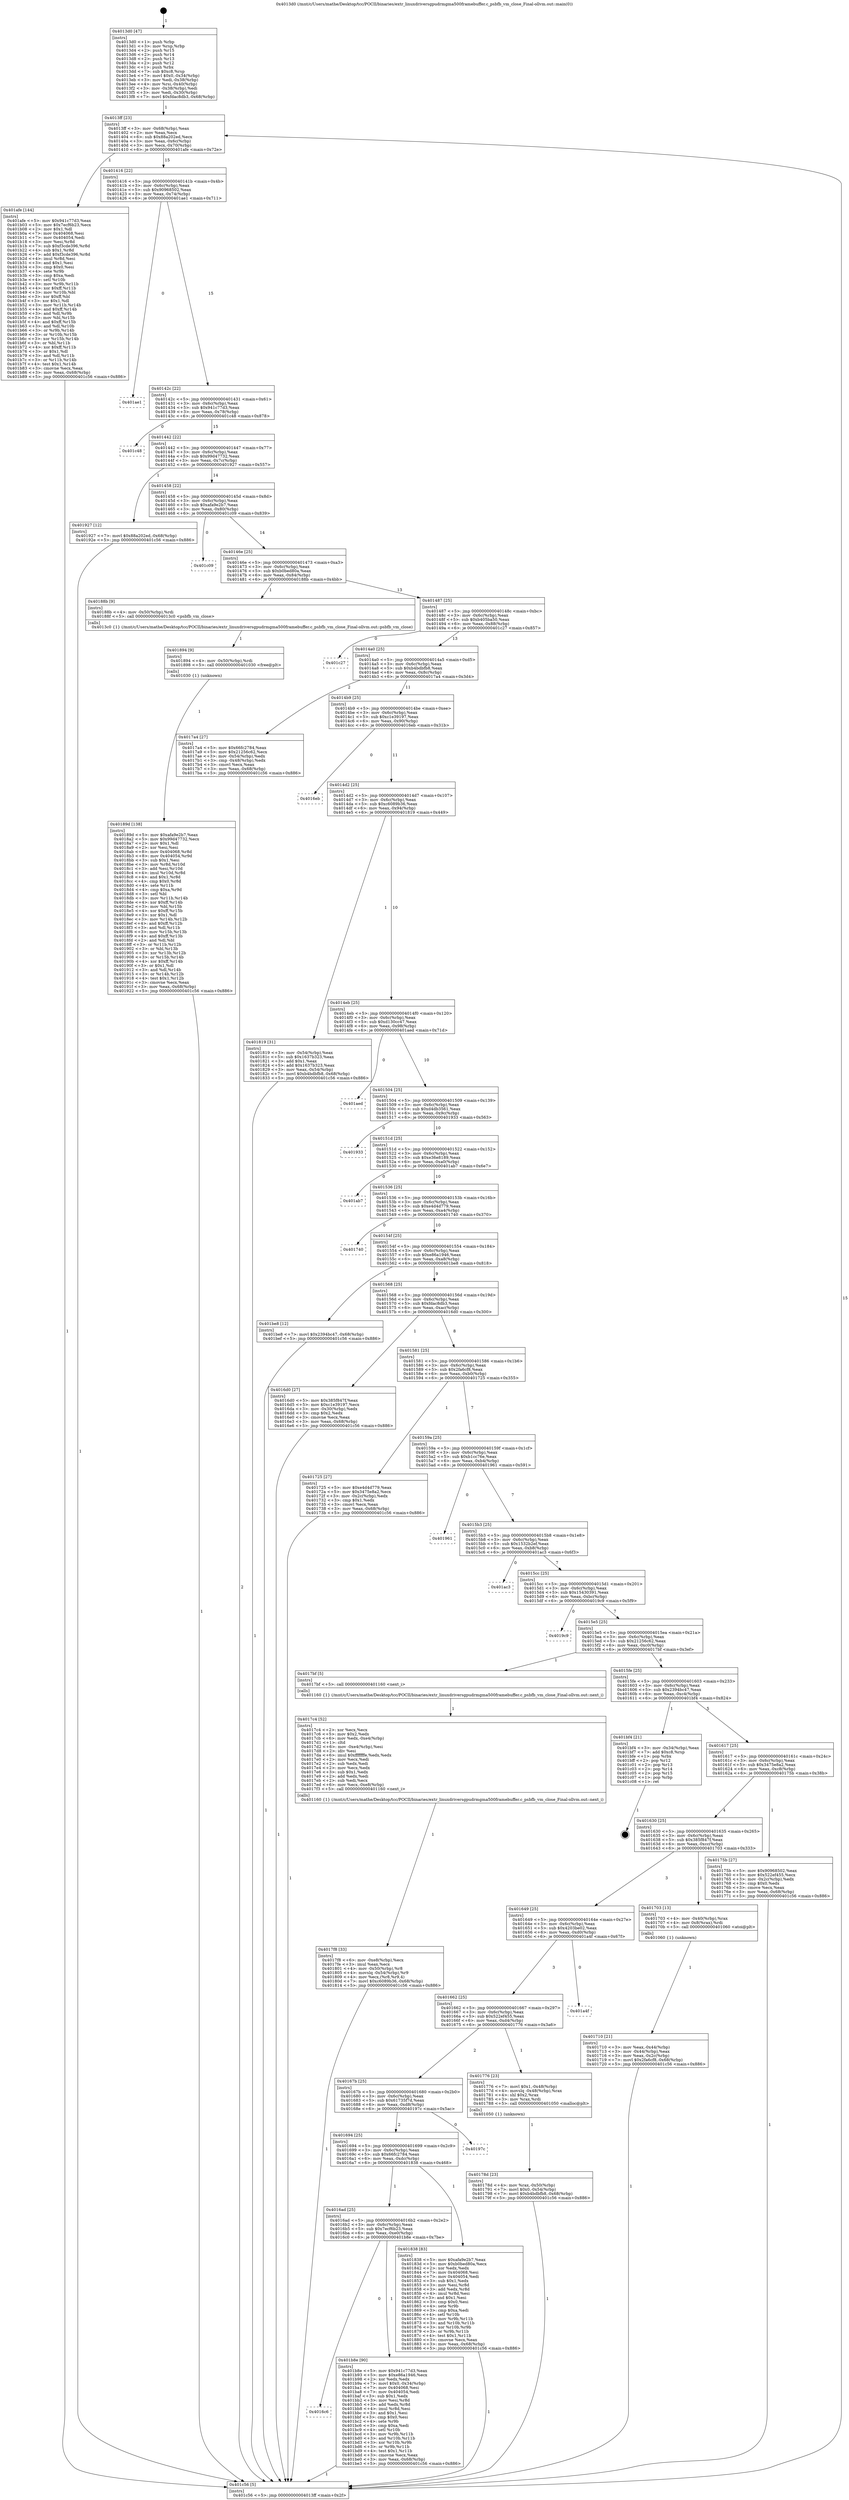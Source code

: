 digraph "0x4013d0" {
  label = "0x4013d0 (/mnt/c/Users/mathe/Desktop/tcc/POCII/binaries/extr_linuxdriversgpudrmgma500framebuffer.c_psbfb_vm_close_Final-ollvm.out::main(0))"
  labelloc = "t"
  node[shape=record]

  Entry [label="",width=0.3,height=0.3,shape=circle,fillcolor=black,style=filled]
  "0x4013ff" [label="{
     0x4013ff [23]\l
     | [instrs]\l
     &nbsp;&nbsp;0x4013ff \<+3\>: mov -0x68(%rbp),%eax\l
     &nbsp;&nbsp;0x401402 \<+2\>: mov %eax,%ecx\l
     &nbsp;&nbsp;0x401404 \<+6\>: sub $0x88a202ed,%ecx\l
     &nbsp;&nbsp;0x40140a \<+3\>: mov %eax,-0x6c(%rbp)\l
     &nbsp;&nbsp;0x40140d \<+3\>: mov %ecx,-0x70(%rbp)\l
     &nbsp;&nbsp;0x401410 \<+6\>: je 0000000000401afe \<main+0x72e\>\l
  }"]
  "0x401afe" [label="{
     0x401afe [144]\l
     | [instrs]\l
     &nbsp;&nbsp;0x401afe \<+5\>: mov $0x941c77d3,%eax\l
     &nbsp;&nbsp;0x401b03 \<+5\>: mov $0x7ecf6b23,%ecx\l
     &nbsp;&nbsp;0x401b08 \<+2\>: mov $0x1,%dl\l
     &nbsp;&nbsp;0x401b0a \<+7\>: mov 0x404068,%esi\l
     &nbsp;&nbsp;0x401b11 \<+7\>: mov 0x404054,%edi\l
     &nbsp;&nbsp;0x401b18 \<+3\>: mov %esi,%r8d\l
     &nbsp;&nbsp;0x401b1b \<+7\>: sub $0xf3cde396,%r8d\l
     &nbsp;&nbsp;0x401b22 \<+4\>: sub $0x1,%r8d\l
     &nbsp;&nbsp;0x401b26 \<+7\>: add $0xf3cde396,%r8d\l
     &nbsp;&nbsp;0x401b2d \<+4\>: imul %r8d,%esi\l
     &nbsp;&nbsp;0x401b31 \<+3\>: and $0x1,%esi\l
     &nbsp;&nbsp;0x401b34 \<+3\>: cmp $0x0,%esi\l
     &nbsp;&nbsp;0x401b37 \<+4\>: sete %r9b\l
     &nbsp;&nbsp;0x401b3b \<+3\>: cmp $0xa,%edi\l
     &nbsp;&nbsp;0x401b3e \<+4\>: setl %r10b\l
     &nbsp;&nbsp;0x401b42 \<+3\>: mov %r9b,%r11b\l
     &nbsp;&nbsp;0x401b45 \<+4\>: xor $0xff,%r11b\l
     &nbsp;&nbsp;0x401b49 \<+3\>: mov %r10b,%bl\l
     &nbsp;&nbsp;0x401b4c \<+3\>: xor $0xff,%bl\l
     &nbsp;&nbsp;0x401b4f \<+3\>: xor $0x1,%dl\l
     &nbsp;&nbsp;0x401b52 \<+3\>: mov %r11b,%r14b\l
     &nbsp;&nbsp;0x401b55 \<+4\>: and $0xff,%r14b\l
     &nbsp;&nbsp;0x401b59 \<+3\>: and %dl,%r9b\l
     &nbsp;&nbsp;0x401b5c \<+3\>: mov %bl,%r15b\l
     &nbsp;&nbsp;0x401b5f \<+4\>: and $0xff,%r15b\l
     &nbsp;&nbsp;0x401b63 \<+3\>: and %dl,%r10b\l
     &nbsp;&nbsp;0x401b66 \<+3\>: or %r9b,%r14b\l
     &nbsp;&nbsp;0x401b69 \<+3\>: or %r10b,%r15b\l
     &nbsp;&nbsp;0x401b6c \<+3\>: xor %r15b,%r14b\l
     &nbsp;&nbsp;0x401b6f \<+3\>: or %bl,%r11b\l
     &nbsp;&nbsp;0x401b72 \<+4\>: xor $0xff,%r11b\l
     &nbsp;&nbsp;0x401b76 \<+3\>: or $0x1,%dl\l
     &nbsp;&nbsp;0x401b79 \<+3\>: and %dl,%r11b\l
     &nbsp;&nbsp;0x401b7c \<+3\>: or %r11b,%r14b\l
     &nbsp;&nbsp;0x401b7f \<+4\>: test $0x1,%r14b\l
     &nbsp;&nbsp;0x401b83 \<+3\>: cmovne %ecx,%eax\l
     &nbsp;&nbsp;0x401b86 \<+3\>: mov %eax,-0x68(%rbp)\l
     &nbsp;&nbsp;0x401b89 \<+5\>: jmp 0000000000401c56 \<main+0x886\>\l
  }"]
  "0x401416" [label="{
     0x401416 [22]\l
     | [instrs]\l
     &nbsp;&nbsp;0x401416 \<+5\>: jmp 000000000040141b \<main+0x4b\>\l
     &nbsp;&nbsp;0x40141b \<+3\>: mov -0x6c(%rbp),%eax\l
     &nbsp;&nbsp;0x40141e \<+5\>: sub $0x90968502,%eax\l
     &nbsp;&nbsp;0x401423 \<+3\>: mov %eax,-0x74(%rbp)\l
     &nbsp;&nbsp;0x401426 \<+6\>: je 0000000000401ae1 \<main+0x711\>\l
  }"]
  Exit [label="",width=0.3,height=0.3,shape=circle,fillcolor=black,style=filled,peripheries=2]
  "0x401ae1" [label="{
     0x401ae1\l
  }", style=dashed]
  "0x40142c" [label="{
     0x40142c [22]\l
     | [instrs]\l
     &nbsp;&nbsp;0x40142c \<+5\>: jmp 0000000000401431 \<main+0x61\>\l
     &nbsp;&nbsp;0x401431 \<+3\>: mov -0x6c(%rbp),%eax\l
     &nbsp;&nbsp;0x401434 \<+5\>: sub $0x941c77d3,%eax\l
     &nbsp;&nbsp;0x401439 \<+3\>: mov %eax,-0x78(%rbp)\l
     &nbsp;&nbsp;0x40143c \<+6\>: je 0000000000401c48 \<main+0x878\>\l
  }"]
  "0x4016c6" [label="{
     0x4016c6\l
  }", style=dashed]
  "0x401c48" [label="{
     0x401c48\l
  }", style=dashed]
  "0x401442" [label="{
     0x401442 [22]\l
     | [instrs]\l
     &nbsp;&nbsp;0x401442 \<+5\>: jmp 0000000000401447 \<main+0x77\>\l
     &nbsp;&nbsp;0x401447 \<+3\>: mov -0x6c(%rbp),%eax\l
     &nbsp;&nbsp;0x40144a \<+5\>: sub $0x99d47732,%eax\l
     &nbsp;&nbsp;0x40144f \<+3\>: mov %eax,-0x7c(%rbp)\l
     &nbsp;&nbsp;0x401452 \<+6\>: je 0000000000401927 \<main+0x557\>\l
  }"]
  "0x401b8e" [label="{
     0x401b8e [90]\l
     | [instrs]\l
     &nbsp;&nbsp;0x401b8e \<+5\>: mov $0x941c77d3,%eax\l
     &nbsp;&nbsp;0x401b93 \<+5\>: mov $0xe86a1946,%ecx\l
     &nbsp;&nbsp;0x401b98 \<+2\>: xor %edx,%edx\l
     &nbsp;&nbsp;0x401b9a \<+7\>: movl $0x0,-0x34(%rbp)\l
     &nbsp;&nbsp;0x401ba1 \<+7\>: mov 0x404068,%esi\l
     &nbsp;&nbsp;0x401ba8 \<+7\>: mov 0x404054,%edi\l
     &nbsp;&nbsp;0x401baf \<+3\>: sub $0x1,%edx\l
     &nbsp;&nbsp;0x401bb2 \<+3\>: mov %esi,%r8d\l
     &nbsp;&nbsp;0x401bb5 \<+3\>: add %edx,%r8d\l
     &nbsp;&nbsp;0x401bb8 \<+4\>: imul %r8d,%esi\l
     &nbsp;&nbsp;0x401bbc \<+3\>: and $0x1,%esi\l
     &nbsp;&nbsp;0x401bbf \<+3\>: cmp $0x0,%esi\l
     &nbsp;&nbsp;0x401bc2 \<+4\>: sete %r9b\l
     &nbsp;&nbsp;0x401bc6 \<+3\>: cmp $0xa,%edi\l
     &nbsp;&nbsp;0x401bc9 \<+4\>: setl %r10b\l
     &nbsp;&nbsp;0x401bcd \<+3\>: mov %r9b,%r11b\l
     &nbsp;&nbsp;0x401bd0 \<+3\>: and %r10b,%r11b\l
     &nbsp;&nbsp;0x401bd3 \<+3\>: xor %r10b,%r9b\l
     &nbsp;&nbsp;0x401bd6 \<+3\>: or %r9b,%r11b\l
     &nbsp;&nbsp;0x401bd9 \<+4\>: test $0x1,%r11b\l
     &nbsp;&nbsp;0x401bdd \<+3\>: cmovne %ecx,%eax\l
     &nbsp;&nbsp;0x401be0 \<+3\>: mov %eax,-0x68(%rbp)\l
     &nbsp;&nbsp;0x401be3 \<+5\>: jmp 0000000000401c56 \<main+0x886\>\l
  }"]
  "0x401927" [label="{
     0x401927 [12]\l
     | [instrs]\l
     &nbsp;&nbsp;0x401927 \<+7\>: movl $0x88a202ed,-0x68(%rbp)\l
     &nbsp;&nbsp;0x40192e \<+5\>: jmp 0000000000401c56 \<main+0x886\>\l
  }"]
  "0x401458" [label="{
     0x401458 [22]\l
     | [instrs]\l
     &nbsp;&nbsp;0x401458 \<+5\>: jmp 000000000040145d \<main+0x8d\>\l
     &nbsp;&nbsp;0x40145d \<+3\>: mov -0x6c(%rbp),%eax\l
     &nbsp;&nbsp;0x401460 \<+5\>: sub $0xafa9e2b7,%eax\l
     &nbsp;&nbsp;0x401465 \<+3\>: mov %eax,-0x80(%rbp)\l
     &nbsp;&nbsp;0x401468 \<+6\>: je 0000000000401c09 \<main+0x839\>\l
  }"]
  "0x40189d" [label="{
     0x40189d [138]\l
     | [instrs]\l
     &nbsp;&nbsp;0x40189d \<+5\>: mov $0xafa9e2b7,%eax\l
     &nbsp;&nbsp;0x4018a2 \<+5\>: mov $0x99d47732,%ecx\l
     &nbsp;&nbsp;0x4018a7 \<+2\>: mov $0x1,%dl\l
     &nbsp;&nbsp;0x4018a9 \<+2\>: xor %esi,%esi\l
     &nbsp;&nbsp;0x4018ab \<+8\>: mov 0x404068,%r8d\l
     &nbsp;&nbsp;0x4018b3 \<+8\>: mov 0x404054,%r9d\l
     &nbsp;&nbsp;0x4018bb \<+3\>: sub $0x1,%esi\l
     &nbsp;&nbsp;0x4018be \<+3\>: mov %r8d,%r10d\l
     &nbsp;&nbsp;0x4018c1 \<+3\>: add %esi,%r10d\l
     &nbsp;&nbsp;0x4018c4 \<+4\>: imul %r10d,%r8d\l
     &nbsp;&nbsp;0x4018c8 \<+4\>: and $0x1,%r8d\l
     &nbsp;&nbsp;0x4018cc \<+4\>: cmp $0x0,%r8d\l
     &nbsp;&nbsp;0x4018d0 \<+4\>: sete %r11b\l
     &nbsp;&nbsp;0x4018d4 \<+4\>: cmp $0xa,%r9d\l
     &nbsp;&nbsp;0x4018d8 \<+3\>: setl %bl\l
     &nbsp;&nbsp;0x4018db \<+3\>: mov %r11b,%r14b\l
     &nbsp;&nbsp;0x4018de \<+4\>: xor $0xff,%r14b\l
     &nbsp;&nbsp;0x4018e2 \<+3\>: mov %bl,%r15b\l
     &nbsp;&nbsp;0x4018e5 \<+4\>: xor $0xff,%r15b\l
     &nbsp;&nbsp;0x4018e9 \<+3\>: xor $0x1,%dl\l
     &nbsp;&nbsp;0x4018ec \<+3\>: mov %r14b,%r12b\l
     &nbsp;&nbsp;0x4018ef \<+4\>: and $0xff,%r12b\l
     &nbsp;&nbsp;0x4018f3 \<+3\>: and %dl,%r11b\l
     &nbsp;&nbsp;0x4018f6 \<+3\>: mov %r15b,%r13b\l
     &nbsp;&nbsp;0x4018f9 \<+4\>: and $0xff,%r13b\l
     &nbsp;&nbsp;0x4018fd \<+2\>: and %dl,%bl\l
     &nbsp;&nbsp;0x4018ff \<+3\>: or %r11b,%r12b\l
     &nbsp;&nbsp;0x401902 \<+3\>: or %bl,%r13b\l
     &nbsp;&nbsp;0x401905 \<+3\>: xor %r13b,%r12b\l
     &nbsp;&nbsp;0x401908 \<+3\>: or %r15b,%r14b\l
     &nbsp;&nbsp;0x40190b \<+4\>: xor $0xff,%r14b\l
     &nbsp;&nbsp;0x40190f \<+3\>: or $0x1,%dl\l
     &nbsp;&nbsp;0x401912 \<+3\>: and %dl,%r14b\l
     &nbsp;&nbsp;0x401915 \<+3\>: or %r14b,%r12b\l
     &nbsp;&nbsp;0x401918 \<+4\>: test $0x1,%r12b\l
     &nbsp;&nbsp;0x40191c \<+3\>: cmovne %ecx,%eax\l
     &nbsp;&nbsp;0x40191f \<+3\>: mov %eax,-0x68(%rbp)\l
     &nbsp;&nbsp;0x401922 \<+5\>: jmp 0000000000401c56 \<main+0x886\>\l
  }"]
  "0x401c09" [label="{
     0x401c09\l
  }", style=dashed]
  "0x40146e" [label="{
     0x40146e [25]\l
     | [instrs]\l
     &nbsp;&nbsp;0x40146e \<+5\>: jmp 0000000000401473 \<main+0xa3\>\l
     &nbsp;&nbsp;0x401473 \<+3\>: mov -0x6c(%rbp),%eax\l
     &nbsp;&nbsp;0x401476 \<+5\>: sub $0xb0bed80a,%eax\l
     &nbsp;&nbsp;0x40147b \<+6\>: mov %eax,-0x84(%rbp)\l
     &nbsp;&nbsp;0x401481 \<+6\>: je 000000000040188b \<main+0x4bb\>\l
  }"]
  "0x401894" [label="{
     0x401894 [9]\l
     | [instrs]\l
     &nbsp;&nbsp;0x401894 \<+4\>: mov -0x50(%rbp),%rdi\l
     &nbsp;&nbsp;0x401898 \<+5\>: call 0000000000401030 \<free@plt\>\l
     | [calls]\l
     &nbsp;&nbsp;0x401030 \{1\} (unknown)\l
  }"]
  "0x40188b" [label="{
     0x40188b [9]\l
     | [instrs]\l
     &nbsp;&nbsp;0x40188b \<+4\>: mov -0x50(%rbp),%rdi\l
     &nbsp;&nbsp;0x40188f \<+5\>: call 00000000004013c0 \<psbfb_vm_close\>\l
     | [calls]\l
     &nbsp;&nbsp;0x4013c0 \{1\} (/mnt/c/Users/mathe/Desktop/tcc/POCII/binaries/extr_linuxdriversgpudrmgma500framebuffer.c_psbfb_vm_close_Final-ollvm.out::psbfb_vm_close)\l
  }"]
  "0x401487" [label="{
     0x401487 [25]\l
     | [instrs]\l
     &nbsp;&nbsp;0x401487 \<+5\>: jmp 000000000040148c \<main+0xbc\>\l
     &nbsp;&nbsp;0x40148c \<+3\>: mov -0x6c(%rbp),%eax\l
     &nbsp;&nbsp;0x40148f \<+5\>: sub $0xb405ba50,%eax\l
     &nbsp;&nbsp;0x401494 \<+6\>: mov %eax,-0x88(%rbp)\l
     &nbsp;&nbsp;0x40149a \<+6\>: je 0000000000401c27 \<main+0x857\>\l
  }"]
  "0x4016ad" [label="{
     0x4016ad [25]\l
     | [instrs]\l
     &nbsp;&nbsp;0x4016ad \<+5\>: jmp 00000000004016b2 \<main+0x2e2\>\l
     &nbsp;&nbsp;0x4016b2 \<+3\>: mov -0x6c(%rbp),%eax\l
     &nbsp;&nbsp;0x4016b5 \<+5\>: sub $0x7ecf6b23,%eax\l
     &nbsp;&nbsp;0x4016ba \<+6\>: mov %eax,-0xe0(%rbp)\l
     &nbsp;&nbsp;0x4016c0 \<+6\>: je 0000000000401b8e \<main+0x7be\>\l
  }"]
  "0x401c27" [label="{
     0x401c27\l
  }", style=dashed]
  "0x4014a0" [label="{
     0x4014a0 [25]\l
     | [instrs]\l
     &nbsp;&nbsp;0x4014a0 \<+5\>: jmp 00000000004014a5 \<main+0xd5\>\l
     &nbsp;&nbsp;0x4014a5 \<+3\>: mov -0x6c(%rbp),%eax\l
     &nbsp;&nbsp;0x4014a8 \<+5\>: sub $0xb4bdbfb8,%eax\l
     &nbsp;&nbsp;0x4014ad \<+6\>: mov %eax,-0x8c(%rbp)\l
     &nbsp;&nbsp;0x4014b3 \<+6\>: je 00000000004017a4 \<main+0x3d4\>\l
  }"]
  "0x401838" [label="{
     0x401838 [83]\l
     | [instrs]\l
     &nbsp;&nbsp;0x401838 \<+5\>: mov $0xafa9e2b7,%eax\l
     &nbsp;&nbsp;0x40183d \<+5\>: mov $0xb0bed80a,%ecx\l
     &nbsp;&nbsp;0x401842 \<+2\>: xor %edx,%edx\l
     &nbsp;&nbsp;0x401844 \<+7\>: mov 0x404068,%esi\l
     &nbsp;&nbsp;0x40184b \<+7\>: mov 0x404054,%edi\l
     &nbsp;&nbsp;0x401852 \<+3\>: sub $0x1,%edx\l
     &nbsp;&nbsp;0x401855 \<+3\>: mov %esi,%r8d\l
     &nbsp;&nbsp;0x401858 \<+3\>: add %edx,%r8d\l
     &nbsp;&nbsp;0x40185b \<+4\>: imul %r8d,%esi\l
     &nbsp;&nbsp;0x40185f \<+3\>: and $0x1,%esi\l
     &nbsp;&nbsp;0x401862 \<+3\>: cmp $0x0,%esi\l
     &nbsp;&nbsp;0x401865 \<+4\>: sete %r9b\l
     &nbsp;&nbsp;0x401869 \<+3\>: cmp $0xa,%edi\l
     &nbsp;&nbsp;0x40186c \<+4\>: setl %r10b\l
     &nbsp;&nbsp;0x401870 \<+3\>: mov %r9b,%r11b\l
     &nbsp;&nbsp;0x401873 \<+3\>: and %r10b,%r11b\l
     &nbsp;&nbsp;0x401876 \<+3\>: xor %r10b,%r9b\l
     &nbsp;&nbsp;0x401879 \<+3\>: or %r9b,%r11b\l
     &nbsp;&nbsp;0x40187c \<+4\>: test $0x1,%r11b\l
     &nbsp;&nbsp;0x401880 \<+3\>: cmovne %ecx,%eax\l
     &nbsp;&nbsp;0x401883 \<+3\>: mov %eax,-0x68(%rbp)\l
     &nbsp;&nbsp;0x401886 \<+5\>: jmp 0000000000401c56 \<main+0x886\>\l
  }"]
  "0x4017a4" [label="{
     0x4017a4 [27]\l
     | [instrs]\l
     &nbsp;&nbsp;0x4017a4 \<+5\>: mov $0x66fc2784,%eax\l
     &nbsp;&nbsp;0x4017a9 \<+5\>: mov $0x21256c62,%ecx\l
     &nbsp;&nbsp;0x4017ae \<+3\>: mov -0x54(%rbp),%edx\l
     &nbsp;&nbsp;0x4017b1 \<+3\>: cmp -0x48(%rbp),%edx\l
     &nbsp;&nbsp;0x4017b4 \<+3\>: cmovl %ecx,%eax\l
     &nbsp;&nbsp;0x4017b7 \<+3\>: mov %eax,-0x68(%rbp)\l
     &nbsp;&nbsp;0x4017ba \<+5\>: jmp 0000000000401c56 \<main+0x886\>\l
  }"]
  "0x4014b9" [label="{
     0x4014b9 [25]\l
     | [instrs]\l
     &nbsp;&nbsp;0x4014b9 \<+5\>: jmp 00000000004014be \<main+0xee\>\l
     &nbsp;&nbsp;0x4014be \<+3\>: mov -0x6c(%rbp),%eax\l
     &nbsp;&nbsp;0x4014c1 \<+5\>: sub $0xc1e39197,%eax\l
     &nbsp;&nbsp;0x4014c6 \<+6\>: mov %eax,-0x90(%rbp)\l
     &nbsp;&nbsp;0x4014cc \<+6\>: je 00000000004016eb \<main+0x31b\>\l
  }"]
  "0x401694" [label="{
     0x401694 [25]\l
     | [instrs]\l
     &nbsp;&nbsp;0x401694 \<+5\>: jmp 0000000000401699 \<main+0x2c9\>\l
     &nbsp;&nbsp;0x401699 \<+3\>: mov -0x6c(%rbp),%eax\l
     &nbsp;&nbsp;0x40169c \<+5\>: sub $0x66fc2784,%eax\l
     &nbsp;&nbsp;0x4016a1 \<+6\>: mov %eax,-0xdc(%rbp)\l
     &nbsp;&nbsp;0x4016a7 \<+6\>: je 0000000000401838 \<main+0x468\>\l
  }"]
  "0x4016eb" [label="{
     0x4016eb\l
  }", style=dashed]
  "0x4014d2" [label="{
     0x4014d2 [25]\l
     | [instrs]\l
     &nbsp;&nbsp;0x4014d2 \<+5\>: jmp 00000000004014d7 \<main+0x107\>\l
     &nbsp;&nbsp;0x4014d7 \<+3\>: mov -0x6c(%rbp),%eax\l
     &nbsp;&nbsp;0x4014da \<+5\>: sub $0xc6089b36,%eax\l
     &nbsp;&nbsp;0x4014df \<+6\>: mov %eax,-0x94(%rbp)\l
     &nbsp;&nbsp;0x4014e5 \<+6\>: je 0000000000401819 \<main+0x449\>\l
  }"]
  "0x40197c" [label="{
     0x40197c\l
  }", style=dashed]
  "0x401819" [label="{
     0x401819 [31]\l
     | [instrs]\l
     &nbsp;&nbsp;0x401819 \<+3\>: mov -0x54(%rbp),%eax\l
     &nbsp;&nbsp;0x40181c \<+5\>: sub $0x1637b323,%eax\l
     &nbsp;&nbsp;0x401821 \<+3\>: add $0x1,%eax\l
     &nbsp;&nbsp;0x401824 \<+5\>: add $0x1637b323,%eax\l
     &nbsp;&nbsp;0x401829 \<+3\>: mov %eax,-0x54(%rbp)\l
     &nbsp;&nbsp;0x40182c \<+7\>: movl $0xb4bdbfb8,-0x68(%rbp)\l
     &nbsp;&nbsp;0x401833 \<+5\>: jmp 0000000000401c56 \<main+0x886\>\l
  }"]
  "0x4014eb" [label="{
     0x4014eb [25]\l
     | [instrs]\l
     &nbsp;&nbsp;0x4014eb \<+5\>: jmp 00000000004014f0 \<main+0x120\>\l
     &nbsp;&nbsp;0x4014f0 \<+3\>: mov -0x6c(%rbp),%eax\l
     &nbsp;&nbsp;0x4014f3 \<+5\>: sub $0xd130cc47,%eax\l
     &nbsp;&nbsp;0x4014f8 \<+6\>: mov %eax,-0x98(%rbp)\l
     &nbsp;&nbsp;0x4014fe \<+6\>: je 0000000000401aed \<main+0x71d\>\l
  }"]
  "0x4017f8" [label="{
     0x4017f8 [33]\l
     | [instrs]\l
     &nbsp;&nbsp;0x4017f8 \<+6\>: mov -0xe8(%rbp),%ecx\l
     &nbsp;&nbsp;0x4017fe \<+3\>: imul %eax,%ecx\l
     &nbsp;&nbsp;0x401801 \<+4\>: mov -0x50(%rbp),%r8\l
     &nbsp;&nbsp;0x401805 \<+4\>: movslq -0x54(%rbp),%r9\l
     &nbsp;&nbsp;0x401809 \<+4\>: mov %ecx,(%r8,%r9,4)\l
     &nbsp;&nbsp;0x40180d \<+7\>: movl $0xc6089b36,-0x68(%rbp)\l
     &nbsp;&nbsp;0x401814 \<+5\>: jmp 0000000000401c56 \<main+0x886\>\l
  }"]
  "0x401aed" [label="{
     0x401aed\l
  }", style=dashed]
  "0x401504" [label="{
     0x401504 [25]\l
     | [instrs]\l
     &nbsp;&nbsp;0x401504 \<+5\>: jmp 0000000000401509 \<main+0x139\>\l
     &nbsp;&nbsp;0x401509 \<+3\>: mov -0x6c(%rbp),%eax\l
     &nbsp;&nbsp;0x40150c \<+5\>: sub $0xd4db3561,%eax\l
     &nbsp;&nbsp;0x401511 \<+6\>: mov %eax,-0x9c(%rbp)\l
     &nbsp;&nbsp;0x401517 \<+6\>: je 0000000000401933 \<main+0x563\>\l
  }"]
  "0x4017c4" [label="{
     0x4017c4 [52]\l
     | [instrs]\l
     &nbsp;&nbsp;0x4017c4 \<+2\>: xor %ecx,%ecx\l
     &nbsp;&nbsp;0x4017c6 \<+5\>: mov $0x2,%edx\l
     &nbsp;&nbsp;0x4017cb \<+6\>: mov %edx,-0xe4(%rbp)\l
     &nbsp;&nbsp;0x4017d1 \<+1\>: cltd\l
     &nbsp;&nbsp;0x4017d2 \<+6\>: mov -0xe4(%rbp),%esi\l
     &nbsp;&nbsp;0x4017d8 \<+2\>: idiv %esi\l
     &nbsp;&nbsp;0x4017da \<+6\>: imul $0xfffffffe,%edx,%edx\l
     &nbsp;&nbsp;0x4017e0 \<+2\>: mov %ecx,%edi\l
     &nbsp;&nbsp;0x4017e2 \<+2\>: sub %edx,%edi\l
     &nbsp;&nbsp;0x4017e4 \<+2\>: mov %ecx,%edx\l
     &nbsp;&nbsp;0x4017e6 \<+3\>: sub $0x1,%edx\l
     &nbsp;&nbsp;0x4017e9 \<+2\>: add %edx,%edi\l
     &nbsp;&nbsp;0x4017eb \<+2\>: sub %edi,%ecx\l
     &nbsp;&nbsp;0x4017ed \<+6\>: mov %ecx,-0xe8(%rbp)\l
     &nbsp;&nbsp;0x4017f3 \<+5\>: call 0000000000401160 \<next_i\>\l
     | [calls]\l
     &nbsp;&nbsp;0x401160 \{1\} (/mnt/c/Users/mathe/Desktop/tcc/POCII/binaries/extr_linuxdriversgpudrmgma500framebuffer.c_psbfb_vm_close_Final-ollvm.out::next_i)\l
  }"]
  "0x401933" [label="{
     0x401933\l
  }", style=dashed]
  "0x40151d" [label="{
     0x40151d [25]\l
     | [instrs]\l
     &nbsp;&nbsp;0x40151d \<+5\>: jmp 0000000000401522 \<main+0x152\>\l
     &nbsp;&nbsp;0x401522 \<+3\>: mov -0x6c(%rbp),%eax\l
     &nbsp;&nbsp;0x401525 \<+5\>: sub $0xe36e8189,%eax\l
     &nbsp;&nbsp;0x40152a \<+6\>: mov %eax,-0xa0(%rbp)\l
     &nbsp;&nbsp;0x401530 \<+6\>: je 0000000000401ab7 \<main+0x6e7\>\l
  }"]
  "0x40178d" [label="{
     0x40178d [23]\l
     | [instrs]\l
     &nbsp;&nbsp;0x40178d \<+4\>: mov %rax,-0x50(%rbp)\l
     &nbsp;&nbsp;0x401791 \<+7\>: movl $0x0,-0x54(%rbp)\l
     &nbsp;&nbsp;0x401798 \<+7\>: movl $0xb4bdbfb8,-0x68(%rbp)\l
     &nbsp;&nbsp;0x40179f \<+5\>: jmp 0000000000401c56 \<main+0x886\>\l
  }"]
  "0x401ab7" [label="{
     0x401ab7\l
  }", style=dashed]
  "0x401536" [label="{
     0x401536 [25]\l
     | [instrs]\l
     &nbsp;&nbsp;0x401536 \<+5\>: jmp 000000000040153b \<main+0x16b\>\l
     &nbsp;&nbsp;0x40153b \<+3\>: mov -0x6c(%rbp),%eax\l
     &nbsp;&nbsp;0x40153e \<+5\>: sub $0xe4d4d779,%eax\l
     &nbsp;&nbsp;0x401543 \<+6\>: mov %eax,-0xa4(%rbp)\l
     &nbsp;&nbsp;0x401549 \<+6\>: je 0000000000401740 \<main+0x370\>\l
  }"]
  "0x40167b" [label="{
     0x40167b [25]\l
     | [instrs]\l
     &nbsp;&nbsp;0x40167b \<+5\>: jmp 0000000000401680 \<main+0x2b0\>\l
     &nbsp;&nbsp;0x401680 \<+3\>: mov -0x6c(%rbp),%eax\l
     &nbsp;&nbsp;0x401683 \<+5\>: sub $0x61735f7d,%eax\l
     &nbsp;&nbsp;0x401688 \<+6\>: mov %eax,-0xd8(%rbp)\l
     &nbsp;&nbsp;0x40168e \<+6\>: je 000000000040197c \<main+0x5ac\>\l
  }"]
  "0x401740" [label="{
     0x401740\l
  }", style=dashed]
  "0x40154f" [label="{
     0x40154f [25]\l
     | [instrs]\l
     &nbsp;&nbsp;0x40154f \<+5\>: jmp 0000000000401554 \<main+0x184\>\l
     &nbsp;&nbsp;0x401554 \<+3\>: mov -0x6c(%rbp),%eax\l
     &nbsp;&nbsp;0x401557 \<+5\>: sub $0xe86a1946,%eax\l
     &nbsp;&nbsp;0x40155c \<+6\>: mov %eax,-0xa8(%rbp)\l
     &nbsp;&nbsp;0x401562 \<+6\>: je 0000000000401be8 \<main+0x818\>\l
  }"]
  "0x401776" [label="{
     0x401776 [23]\l
     | [instrs]\l
     &nbsp;&nbsp;0x401776 \<+7\>: movl $0x1,-0x48(%rbp)\l
     &nbsp;&nbsp;0x40177d \<+4\>: movslq -0x48(%rbp),%rax\l
     &nbsp;&nbsp;0x401781 \<+4\>: shl $0x2,%rax\l
     &nbsp;&nbsp;0x401785 \<+3\>: mov %rax,%rdi\l
     &nbsp;&nbsp;0x401788 \<+5\>: call 0000000000401050 \<malloc@plt\>\l
     | [calls]\l
     &nbsp;&nbsp;0x401050 \{1\} (unknown)\l
  }"]
  "0x401be8" [label="{
     0x401be8 [12]\l
     | [instrs]\l
     &nbsp;&nbsp;0x401be8 \<+7\>: movl $0x2394bc47,-0x68(%rbp)\l
     &nbsp;&nbsp;0x401bef \<+5\>: jmp 0000000000401c56 \<main+0x886\>\l
  }"]
  "0x401568" [label="{
     0x401568 [25]\l
     | [instrs]\l
     &nbsp;&nbsp;0x401568 \<+5\>: jmp 000000000040156d \<main+0x19d\>\l
     &nbsp;&nbsp;0x40156d \<+3\>: mov -0x6c(%rbp),%eax\l
     &nbsp;&nbsp;0x401570 \<+5\>: sub $0xfdac8db3,%eax\l
     &nbsp;&nbsp;0x401575 \<+6\>: mov %eax,-0xac(%rbp)\l
     &nbsp;&nbsp;0x40157b \<+6\>: je 00000000004016d0 \<main+0x300\>\l
  }"]
  "0x401662" [label="{
     0x401662 [25]\l
     | [instrs]\l
     &nbsp;&nbsp;0x401662 \<+5\>: jmp 0000000000401667 \<main+0x297\>\l
     &nbsp;&nbsp;0x401667 \<+3\>: mov -0x6c(%rbp),%eax\l
     &nbsp;&nbsp;0x40166a \<+5\>: sub $0x522ef455,%eax\l
     &nbsp;&nbsp;0x40166f \<+6\>: mov %eax,-0xd4(%rbp)\l
     &nbsp;&nbsp;0x401675 \<+6\>: je 0000000000401776 \<main+0x3a6\>\l
  }"]
  "0x4016d0" [label="{
     0x4016d0 [27]\l
     | [instrs]\l
     &nbsp;&nbsp;0x4016d0 \<+5\>: mov $0x385f847f,%eax\l
     &nbsp;&nbsp;0x4016d5 \<+5\>: mov $0xc1e39197,%ecx\l
     &nbsp;&nbsp;0x4016da \<+3\>: mov -0x30(%rbp),%edx\l
     &nbsp;&nbsp;0x4016dd \<+3\>: cmp $0x2,%edx\l
     &nbsp;&nbsp;0x4016e0 \<+3\>: cmovne %ecx,%eax\l
     &nbsp;&nbsp;0x4016e3 \<+3\>: mov %eax,-0x68(%rbp)\l
     &nbsp;&nbsp;0x4016e6 \<+5\>: jmp 0000000000401c56 \<main+0x886\>\l
  }"]
  "0x401581" [label="{
     0x401581 [25]\l
     | [instrs]\l
     &nbsp;&nbsp;0x401581 \<+5\>: jmp 0000000000401586 \<main+0x1b6\>\l
     &nbsp;&nbsp;0x401586 \<+3\>: mov -0x6c(%rbp),%eax\l
     &nbsp;&nbsp;0x401589 \<+5\>: sub $0x2fa6cf8,%eax\l
     &nbsp;&nbsp;0x40158e \<+6\>: mov %eax,-0xb0(%rbp)\l
     &nbsp;&nbsp;0x401594 \<+6\>: je 0000000000401725 \<main+0x355\>\l
  }"]
  "0x401c56" [label="{
     0x401c56 [5]\l
     | [instrs]\l
     &nbsp;&nbsp;0x401c56 \<+5\>: jmp 00000000004013ff \<main+0x2f\>\l
  }"]
  "0x4013d0" [label="{
     0x4013d0 [47]\l
     | [instrs]\l
     &nbsp;&nbsp;0x4013d0 \<+1\>: push %rbp\l
     &nbsp;&nbsp;0x4013d1 \<+3\>: mov %rsp,%rbp\l
     &nbsp;&nbsp;0x4013d4 \<+2\>: push %r15\l
     &nbsp;&nbsp;0x4013d6 \<+2\>: push %r14\l
     &nbsp;&nbsp;0x4013d8 \<+2\>: push %r13\l
     &nbsp;&nbsp;0x4013da \<+2\>: push %r12\l
     &nbsp;&nbsp;0x4013dc \<+1\>: push %rbx\l
     &nbsp;&nbsp;0x4013dd \<+7\>: sub $0xc8,%rsp\l
     &nbsp;&nbsp;0x4013e4 \<+7\>: movl $0x0,-0x34(%rbp)\l
     &nbsp;&nbsp;0x4013eb \<+3\>: mov %edi,-0x38(%rbp)\l
     &nbsp;&nbsp;0x4013ee \<+4\>: mov %rsi,-0x40(%rbp)\l
     &nbsp;&nbsp;0x4013f2 \<+3\>: mov -0x38(%rbp),%edi\l
     &nbsp;&nbsp;0x4013f5 \<+3\>: mov %edi,-0x30(%rbp)\l
     &nbsp;&nbsp;0x4013f8 \<+7\>: movl $0xfdac8db3,-0x68(%rbp)\l
  }"]
  "0x401a4f" [label="{
     0x401a4f\l
  }", style=dashed]
  "0x401725" [label="{
     0x401725 [27]\l
     | [instrs]\l
     &nbsp;&nbsp;0x401725 \<+5\>: mov $0xe4d4d779,%eax\l
     &nbsp;&nbsp;0x40172a \<+5\>: mov $0x3475e8a2,%ecx\l
     &nbsp;&nbsp;0x40172f \<+3\>: mov -0x2c(%rbp),%edx\l
     &nbsp;&nbsp;0x401732 \<+3\>: cmp $0x1,%edx\l
     &nbsp;&nbsp;0x401735 \<+3\>: cmovl %ecx,%eax\l
     &nbsp;&nbsp;0x401738 \<+3\>: mov %eax,-0x68(%rbp)\l
     &nbsp;&nbsp;0x40173b \<+5\>: jmp 0000000000401c56 \<main+0x886\>\l
  }"]
  "0x40159a" [label="{
     0x40159a [25]\l
     | [instrs]\l
     &nbsp;&nbsp;0x40159a \<+5\>: jmp 000000000040159f \<main+0x1cf\>\l
     &nbsp;&nbsp;0x40159f \<+3\>: mov -0x6c(%rbp),%eax\l
     &nbsp;&nbsp;0x4015a2 \<+5\>: sub $0xb1cc76e,%eax\l
     &nbsp;&nbsp;0x4015a7 \<+6\>: mov %eax,-0xb4(%rbp)\l
     &nbsp;&nbsp;0x4015ad \<+6\>: je 0000000000401961 \<main+0x591\>\l
  }"]
  "0x401710" [label="{
     0x401710 [21]\l
     | [instrs]\l
     &nbsp;&nbsp;0x401710 \<+3\>: mov %eax,-0x44(%rbp)\l
     &nbsp;&nbsp;0x401713 \<+3\>: mov -0x44(%rbp),%eax\l
     &nbsp;&nbsp;0x401716 \<+3\>: mov %eax,-0x2c(%rbp)\l
     &nbsp;&nbsp;0x401719 \<+7\>: movl $0x2fa6cf8,-0x68(%rbp)\l
     &nbsp;&nbsp;0x401720 \<+5\>: jmp 0000000000401c56 \<main+0x886\>\l
  }"]
  "0x401961" [label="{
     0x401961\l
  }", style=dashed]
  "0x4015b3" [label="{
     0x4015b3 [25]\l
     | [instrs]\l
     &nbsp;&nbsp;0x4015b3 \<+5\>: jmp 00000000004015b8 \<main+0x1e8\>\l
     &nbsp;&nbsp;0x4015b8 \<+3\>: mov -0x6c(%rbp),%eax\l
     &nbsp;&nbsp;0x4015bb \<+5\>: sub $0x1532b2ef,%eax\l
     &nbsp;&nbsp;0x4015c0 \<+6\>: mov %eax,-0xb8(%rbp)\l
     &nbsp;&nbsp;0x4015c6 \<+6\>: je 0000000000401ac3 \<main+0x6f3\>\l
  }"]
  "0x401649" [label="{
     0x401649 [25]\l
     | [instrs]\l
     &nbsp;&nbsp;0x401649 \<+5\>: jmp 000000000040164e \<main+0x27e\>\l
     &nbsp;&nbsp;0x40164e \<+3\>: mov -0x6c(%rbp),%eax\l
     &nbsp;&nbsp;0x401651 \<+5\>: sub $0x4203be02,%eax\l
     &nbsp;&nbsp;0x401656 \<+6\>: mov %eax,-0xd0(%rbp)\l
     &nbsp;&nbsp;0x40165c \<+6\>: je 0000000000401a4f \<main+0x67f\>\l
  }"]
  "0x401ac3" [label="{
     0x401ac3\l
  }", style=dashed]
  "0x4015cc" [label="{
     0x4015cc [25]\l
     | [instrs]\l
     &nbsp;&nbsp;0x4015cc \<+5\>: jmp 00000000004015d1 \<main+0x201\>\l
     &nbsp;&nbsp;0x4015d1 \<+3\>: mov -0x6c(%rbp),%eax\l
     &nbsp;&nbsp;0x4015d4 \<+5\>: sub $0x15430391,%eax\l
     &nbsp;&nbsp;0x4015d9 \<+6\>: mov %eax,-0xbc(%rbp)\l
     &nbsp;&nbsp;0x4015df \<+6\>: je 00000000004019c9 \<main+0x5f9\>\l
  }"]
  "0x401703" [label="{
     0x401703 [13]\l
     | [instrs]\l
     &nbsp;&nbsp;0x401703 \<+4\>: mov -0x40(%rbp),%rax\l
     &nbsp;&nbsp;0x401707 \<+4\>: mov 0x8(%rax),%rdi\l
     &nbsp;&nbsp;0x40170b \<+5\>: call 0000000000401060 \<atoi@plt\>\l
     | [calls]\l
     &nbsp;&nbsp;0x401060 \{1\} (unknown)\l
  }"]
  "0x4019c9" [label="{
     0x4019c9\l
  }", style=dashed]
  "0x4015e5" [label="{
     0x4015e5 [25]\l
     | [instrs]\l
     &nbsp;&nbsp;0x4015e5 \<+5\>: jmp 00000000004015ea \<main+0x21a\>\l
     &nbsp;&nbsp;0x4015ea \<+3\>: mov -0x6c(%rbp),%eax\l
     &nbsp;&nbsp;0x4015ed \<+5\>: sub $0x21256c62,%eax\l
     &nbsp;&nbsp;0x4015f2 \<+6\>: mov %eax,-0xc0(%rbp)\l
     &nbsp;&nbsp;0x4015f8 \<+6\>: je 00000000004017bf \<main+0x3ef\>\l
  }"]
  "0x401630" [label="{
     0x401630 [25]\l
     | [instrs]\l
     &nbsp;&nbsp;0x401630 \<+5\>: jmp 0000000000401635 \<main+0x265\>\l
     &nbsp;&nbsp;0x401635 \<+3\>: mov -0x6c(%rbp),%eax\l
     &nbsp;&nbsp;0x401638 \<+5\>: sub $0x385f847f,%eax\l
     &nbsp;&nbsp;0x40163d \<+6\>: mov %eax,-0xcc(%rbp)\l
     &nbsp;&nbsp;0x401643 \<+6\>: je 0000000000401703 \<main+0x333\>\l
  }"]
  "0x4017bf" [label="{
     0x4017bf [5]\l
     | [instrs]\l
     &nbsp;&nbsp;0x4017bf \<+5\>: call 0000000000401160 \<next_i\>\l
     | [calls]\l
     &nbsp;&nbsp;0x401160 \{1\} (/mnt/c/Users/mathe/Desktop/tcc/POCII/binaries/extr_linuxdriversgpudrmgma500framebuffer.c_psbfb_vm_close_Final-ollvm.out::next_i)\l
  }"]
  "0x4015fe" [label="{
     0x4015fe [25]\l
     | [instrs]\l
     &nbsp;&nbsp;0x4015fe \<+5\>: jmp 0000000000401603 \<main+0x233\>\l
     &nbsp;&nbsp;0x401603 \<+3\>: mov -0x6c(%rbp),%eax\l
     &nbsp;&nbsp;0x401606 \<+5\>: sub $0x2394bc47,%eax\l
     &nbsp;&nbsp;0x40160b \<+6\>: mov %eax,-0xc4(%rbp)\l
     &nbsp;&nbsp;0x401611 \<+6\>: je 0000000000401bf4 \<main+0x824\>\l
  }"]
  "0x40175b" [label="{
     0x40175b [27]\l
     | [instrs]\l
     &nbsp;&nbsp;0x40175b \<+5\>: mov $0x90968502,%eax\l
     &nbsp;&nbsp;0x401760 \<+5\>: mov $0x522ef455,%ecx\l
     &nbsp;&nbsp;0x401765 \<+3\>: mov -0x2c(%rbp),%edx\l
     &nbsp;&nbsp;0x401768 \<+3\>: cmp $0x0,%edx\l
     &nbsp;&nbsp;0x40176b \<+3\>: cmove %ecx,%eax\l
     &nbsp;&nbsp;0x40176e \<+3\>: mov %eax,-0x68(%rbp)\l
     &nbsp;&nbsp;0x401771 \<+5\>: jmp 0000000000401c56 \<main+0x886\>\l
  }"]
  "0x401bf4" [label="{
     0x401bf4 [21]\l
     | [instrs]\l
     &nbsp;&nbsp;0x401bf4 \<+3\>: mov -0x34(%rbp),%eax\l
     &nbsp;&nbsp;0x401bf7 \<+7\>: add $0xc8,%rsp\l
     &nbsp;&nbsp;0x401bfe \<+1\>: pop %rbx\l
     &nbsp;&nbsp;0x401bff \<+2\>: pop %r12\l
     &nbsp;&nbsp;0x401c01 \<+2\>: pop %r13\l
     &nbsp;&nbsp;0x401c03 \<+2\>: pop %r14\l
     &nbsp;&nbsp;0x401c05 \<+2\>: pop %r15\l
     &nbsp;&nbsp;0x401c07 \<+1\>: pop %rbp\l
     &nbsp;&nbsp;0x401c08 \<+1\>: ret\l
  }"]
  "0x401617" [label="{
     0x401617 [25]\l
     | [instrs]\l
     &nbsp;&nbsp;0x401617 \<+5\>: jmp 000000000040161c \<main+0x24c\>\l
     &nbsp;&nbsp;0x40161c \<+3\>: mov -0x6c(%rbp),%eax\l
     &nbsp;&nbsp;0x40161f \<+5\>: sub $0x3475e8a2,%eax\l
     &nbsp;&nbsp;0x401624 \<+6\>: mov %eax,-0xc8(%rbp)\l
     &nbsp;&nbsp;0x40162a \<+6\>: je 000000000040175b \<main+0x38b\>\l
  }"]
  Entry -> "0x4013d0" [label=" 1"]
  "0x4013ff" -> "0x401afe" [label=" 1"]
  "0x4013ff" -> "0x401416" [label=" 15"]
  "0x401bf4" -> Exit [label=" 1"]
  "0x401416" -> "0x401ae1" [label=" 0"]
  "0x401416" -> "0x40142c" [label=" 15"]
  "0x401be8" -> "0x401c56" [label=" 1"]
  "0x40142c" -> "0x401c48" [label=" 0"]
  "0x40142c" -> "0x401442" [label=" 15"]
  "0x401b8e" -> "0x401c56" [label=" 1"]
  "0x401442" -> "0x401927" [label=" 1"]
  "0x401442" -> "0x401458" [label=" 14"]
  "0x4016ad" -> "0x4016c6" [label=" 0"]
  "0x401458" -> "0x401c09" [label=" 0"]
  "0x401458" -> "0x40146e" [label=" 14"]
  "0x4016ad" -> "0x401b8e" [label=" 1"]
  "0x40146e" -> "0x40188b" [label=" 1"]
  "0x40146e" -> "0x401487" [label=" 13"]
  "0x401afe" -> "0x401c56" [label=" 1"]
  "0x401487" -> "0x401c27" [label=" 0"]
  "0x401487" -> "0x4014a0" [label=" 13"]
  "0x401927" -> "0x401c56" [label=" 1"]
  "0x4014a0" -> "0x4017a4" [label=" 2"]
  "0x4014a0" -> "0x4014b9" [label=" 11"]
  "0x40189d" -> "0x401c56" [label=" 1"]
  "0x4014b9" -> "0x4016eb" [label=" 0"]
  "0x4014b9" -> "0x4014d2" [label=" 11"]
  "0x40188b" -> "0x401894" [label=" 1"]
  "0x4014d2" -> "0x401819" [label=" 1"]
  "0x4014d2" -> "0x4014eb" [label=" 10"]
  "0x401838" -> "0x401c56" [label=" 1"]
  "0x4014eb" -> "0x401aed" [label=" 0"]
  "0x4014eb" -> "0x401504" [label=" 10"]
  "0x401694" -> "0x401838" [label=" 1"]
  "0x401504" -> "0x401933" [label=" 0"]
  "0x401504" -> "0x40151d" [label=" 10"]
  "0x401894" -> "0x40189d" [label=" 1"]
  "0x40151d" -> "0x401ab7" [label=" 0"]
  "0x40151d" -> "0x401536" [label=" 10"]
  "0x40167b" -> "0x401694" [label=" 2"]
  "0x401536" -> "0x401740" [label=" 0"]
  "0x401536" -> "0x40154f" [label=" 10"]
  "0x40167b" -> "0x40197c" [label=" 0"]
  "0x40154f" -> "0x401be8" [label=" 1"]
  "0x40154f" -> "0x401568" [label=" 9"]
  "0x401694" -> "0x4016ad" [label=" 1"]
  "0x401568" -> "0x4016d0" [label=" 1"]
  "0x401568" -> "0x401581" [label=" 8"]
  "0x4016d0" -> "0x401c56" [label=" 1"]
  "0x4013d0" -> "0x4013ff" [label=" 1"]
  "0x401c56" -> "0x4013ff" [label=" 15"]
  "0x4017f8" -> "0x401c56" [label=" 1"]
  "0x401581" -> "0x401725" [label=" 1"]
  "0x401581" -> "0x40159a" [label=" 7"]
  "0x4017c4" -> "0x4017f8" [label=" 1"]
  "0x40159a" -> "0x401961" [label=" 0"]
  "0x40159a" -> "0x4015b3" [label=" 7"]
  "0x4017a4" -> "0x401c56" [label=" 2"]
  "0x4015b3" -> "0x401ac3" [label=" 0"]
  "0x4015b3" -> "0x4015cc" [label=" 7"]
  "0x40178d" -> "0x401c56" [label=" 1"]
  "0x4015cc" -> "0x4019c9" [label=" 0"]
  "0x4015cc" -> "0x4015e5" [label=" 7"]
  "0x401776" -> "0x40178d" [label=" 1"]
  "0x4015e5" -> "0x4017bf" [label=" 1"]
  "0x4015e5" -> "0x4015fe" [label=" 6"]
  "0x401662" -> "0x401776" [label=" 1"]
  "0x4015fe" -> "0x401bf4" [label=" 1"]
  "0x4015fe" -> "0x401617" [label=" 5"]
  "0x401819" -> "0x401c56" [label=" 1"]
  "0x401617" -> "0x40175b" [label=" 1"]
  "0x401617" -> "0x401630" [label=" 4"]
  "0x401662" -> "0x40167b" [label=" 2"]
  "0x401630" -> "0x401703" [label=" 1"]
  "0x401630" -> "0x401649" [label=" 3"]
  "0x401703" -> "0x401710" [label=" 1"]
  "0x401710" -> "0x401c56" [label=" 1"]
  "0x401725" -> "0x401c56" [label=" 1"]
  "0x40175b" -> "0x401c56" [label=" 1"]
  "0x4017bf" -> "0x4017c4" [label=" 1"]
  "0x401649" -> "0x401a4f" [label=" 0"]
  "0x401649" -> "0x401662" [label=" 3"]
}
